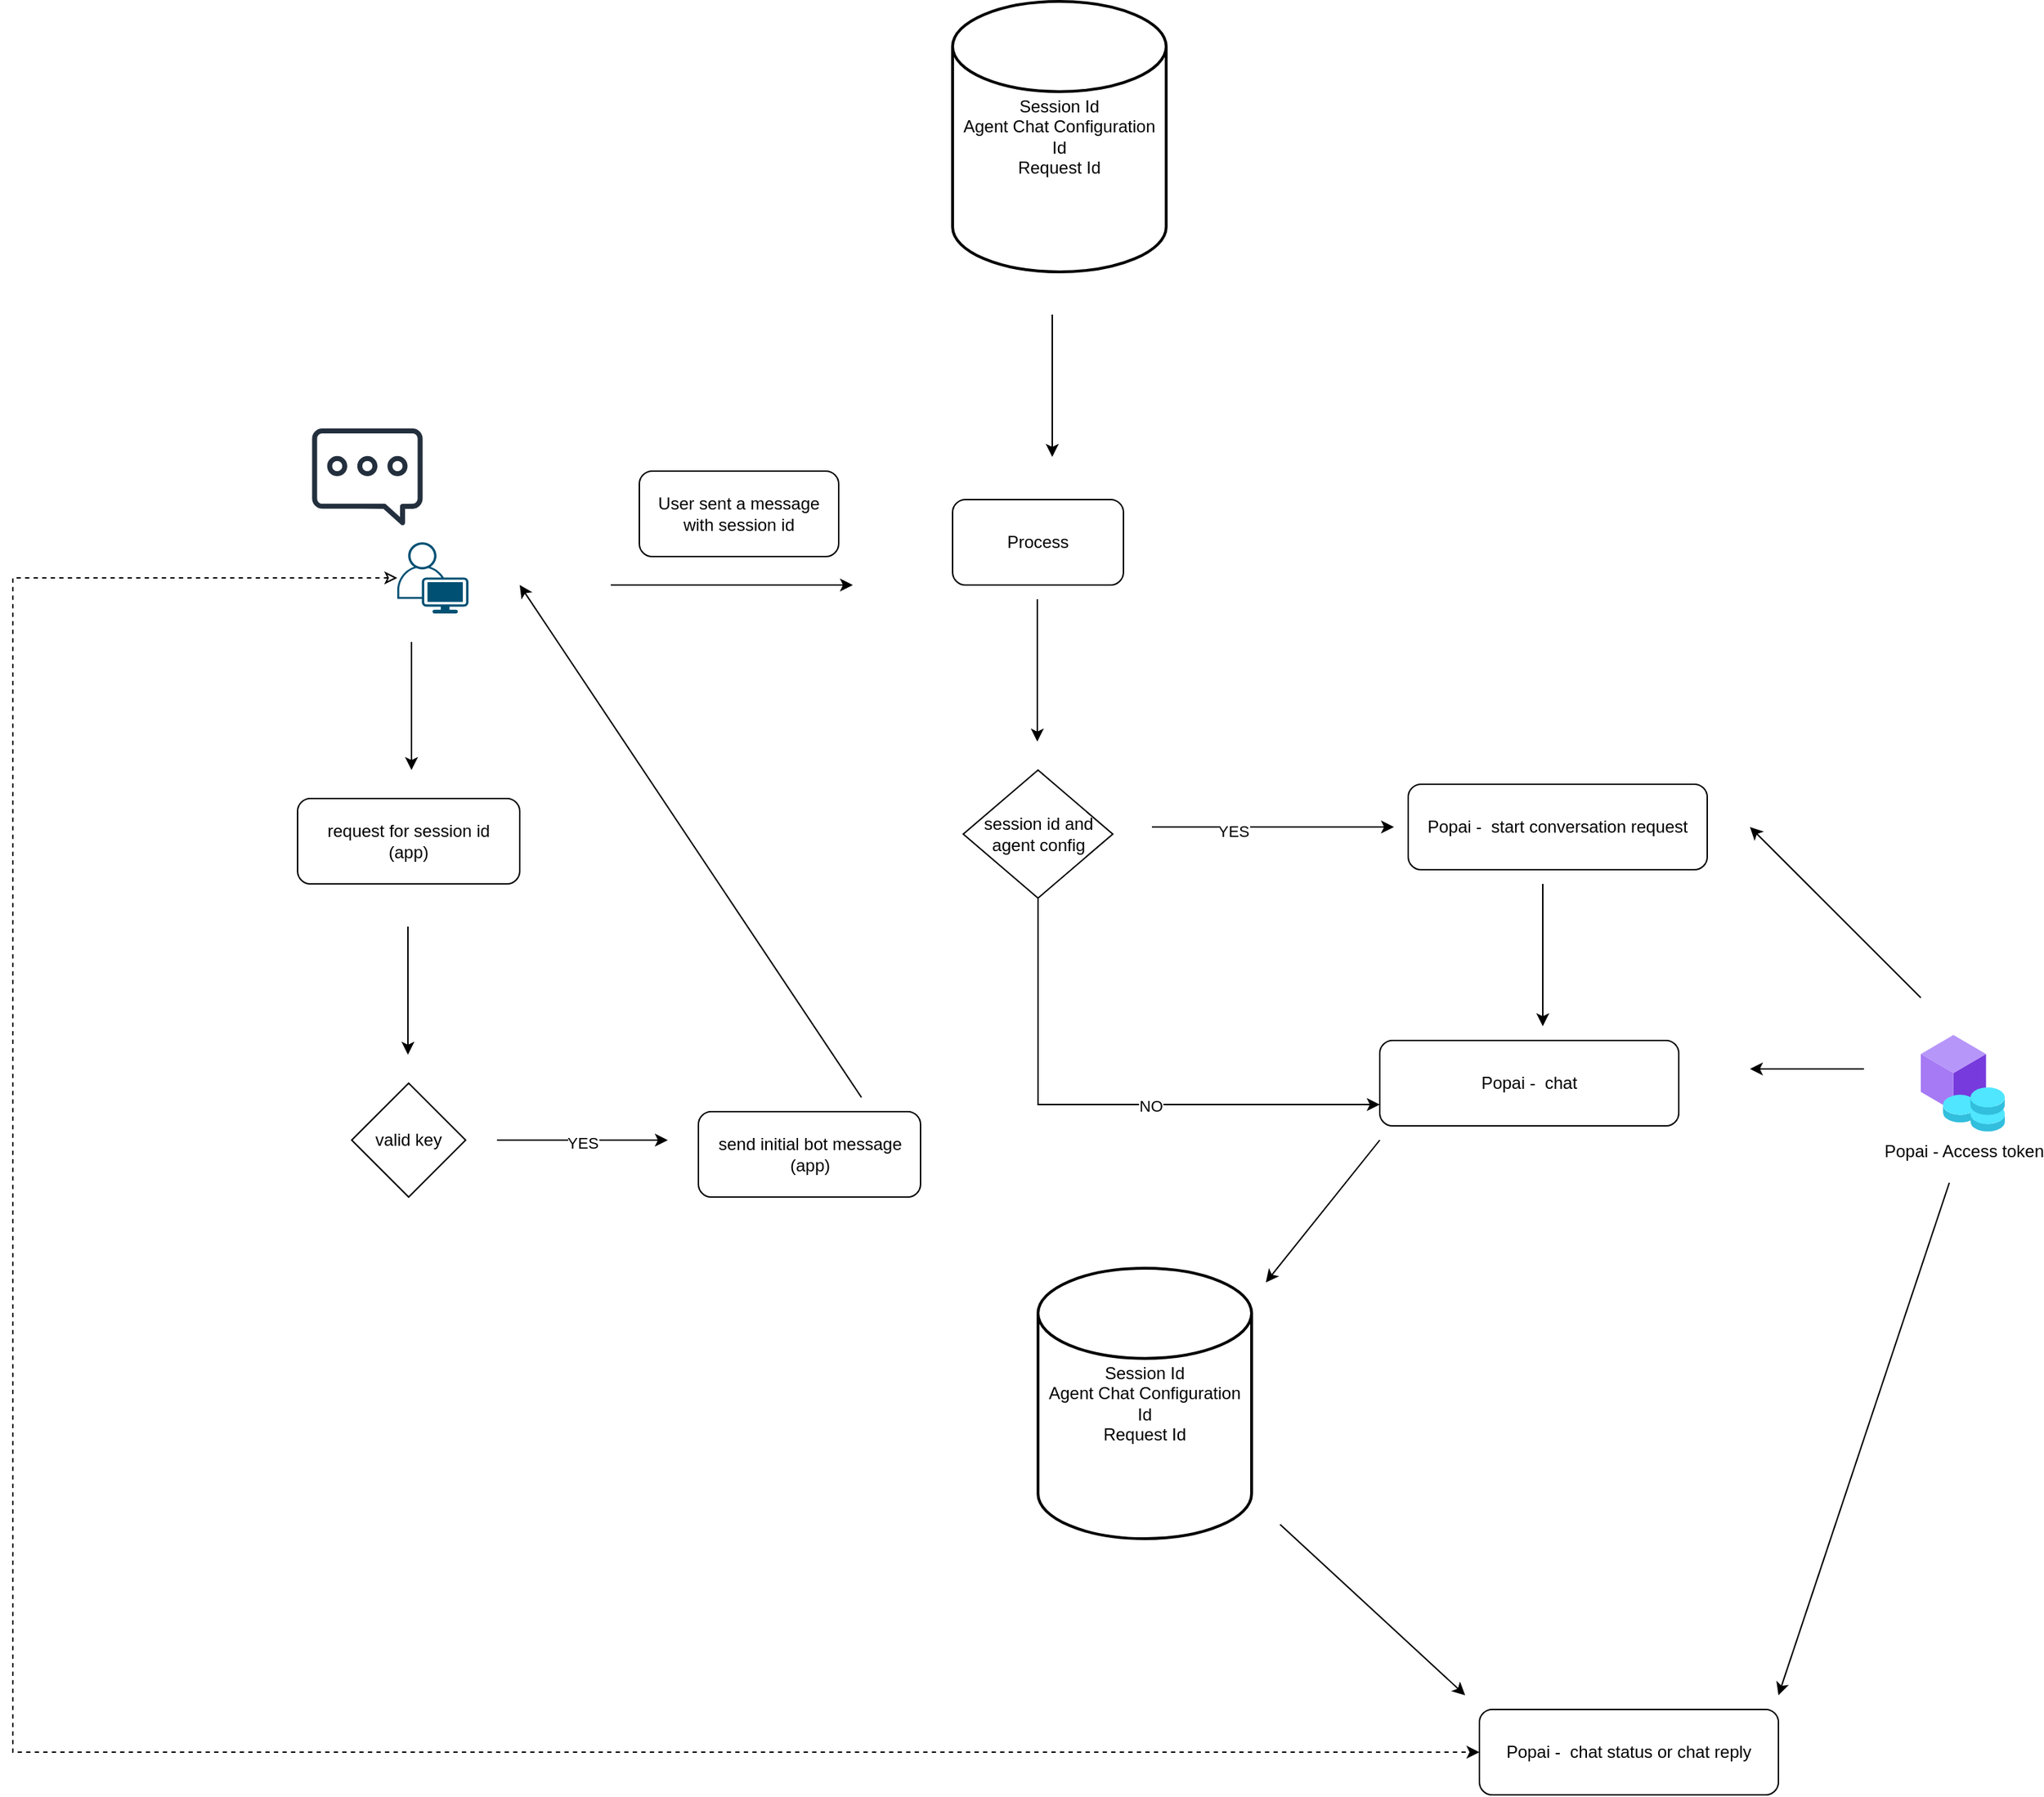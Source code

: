 <mxfile version="27.2.0">
  <diagram name="Page-1" id="A8_Xx-2gRO_wB50ZaLGv">
    <mxGraphModel dx="2037" dy="2213" grid="1" gridSize="10" guides="1" tooltips="1" connect="1" arrows="1" fold="1" page="1" pageScale="1" pageWidth="827" pageHeight="1169" math="0" shadow="0">
      <root>
        <mxCell id="0" />
        <mxCell id="1" parent="0" />
        <mxCell id="f7dfobx15LhGIqYL6Jc0-1" value="Popai - Access token" style="image;aspect=fixed;html=1;points=[];align=center;fontSize=12;image=img/lib/azure2/blockchain/Azure_Token_Service.svg;" vertex="1" parent="1">
          <mxGeometry x="1420" y="456" width="59" height="68" as="geometry" />
        </mxCell>
        <mxCell id="f7dfobx15LhGIqYL6Jc0-38" style="edgeStyle=orthogonalEdgeStyle;rounded=0;orthogonalLoop=1;jettySize=auto;html=1;entryX=0;entryY=0.5;entryDx=0;entryDy=0;dashed=1;startArrow=classic;startFill=0;" edge="1" parent="1" source="f7dfobx15LhGIqYL6Jc0-2" target="f7dfobx15LhGIqYL6Jc0-30">
          <mxGeometry relative="1" as="geometry">
            <Array as="points">
              <mxPoint x="80" y="135" />
              <mxPoint x="80" y="960" />
            </Array>
          </mxGeometry>
        </mxCell>
        <mxCell id="f7dfobx15LhGIqYL6Jc0-2" value="" style="points=[[0.35,0,0],[0.98,0.51,0],[1,0.71,0],[0.67,1,0],[0,0.795,0],[0,0.65,0]];verticalLabelPosition=bottom;sketch=0;html=1;verticalAlign=top;aspect=fixed;align=center;pointerEvents=1;shape=mxgraph.cisco19.user;fillColor=#005073;strokeColor=none;" vertex="1" parent="1">
          <mxGeometry x="350" y="110" width="50" height="50" as="geometry" />
        </mxCell>
        <mxCell id="f7dfobx15LhGIqYL6Jc0-3" value="request for session id&lt;div&gt;(app)&lt;/div&gt;" style="rounded=1;whiteSpace=wrap;html=1;" vertex="1" parent="1">
          <mxGeometry x="280" y="290" width="156" height="60" as="geometry" />
        </mxCell>
        <mxCell id="f7dfobx15LhGIqYL6Jc0-4" value="" style="sketch=0;outlineConnect=0;fontColor=#232F3E;gradientColor=none;fillColor=#232F3D;strokeColor=none;dashed=0;verticalLabelPosition=bottom;verticalAlign=top;align=center;html=1;fontSize=12;fontStyle=0;aspect=fixed;pointerEvents=1;shape=mxgraph.aws4.chat;" vertex="1" parent="1">
          <mxGeometry x="290" y="30" width="78" height="68" as="geometry" />
        </mxCell>
        <mxCell id="f7dfobx15LhGIqYL6Jc0-5" value="send initial bot message&lt;div&gt;(app)&lt;/div&gt;" style="rounded=1;whiteSpace=wrap;html=1;" vertex="1" parent="1">
          <mxGeometry x="561.5" y="510" width="156" height="60" as="geometry" />
        </mxCell>
        <mxCell id="f7dfobx15LhGIqYL6Jc0-6" value="valid key" style="rhombus;whiteSpace=wrap;html=1;" vertex="1" parent="1">
          <mxGeometry x="318" y="490" width="80" height="80" as="geometry" />
        </mxCell>
        <mxCell id="f7dfobx15LhGIqYL6Jc0-7" value="" style="endArrow=classic;html=1;rounded=0;" edge="1" parent="1">
          <mxGeometry width="50" height="50" relative="1" as="geometry">
            <mxPoint x="360" y="180" as="sourcePoint" />
            <mxPoint x="360" y="270" as="targetPoint" />
          </mxGeometry>
        </mxCell>
        <mxCell id="f7dfobx15LhGIqYL6Jc0-8" value="" style="endArrow=classic;html=1;rounded=0;" edge="1" parent="1">
          <mxGeometry width="50" height="50" relative="1" as="geometry">
            <mxPoint x="357.5" y="380" as="sourcePoint" />
            <mxPoint x="357.5" y="470" as="targetPoint" />
          </mxGeometry>
        </mxCell>
        <mxCell id="f7dfobx15LhGIqYL6Jc0-9" value="" style="endArrow=classic;html=1;rounded=0;" edge="1" parent="1">
          <mxGeometry width="50" height="50" relative="1" as="geometry">
            <mxPoint x="420" y="530" as="sourcePoint" />
            <mxPoint x="540" y="530" as="targetPoint" />
          </mxGeometry>
        </mxCell>
        <mxCell id="f7dfobx15LhGIqYL6Jc0-10" value="YES" style="edgeLabel;html=1;align=center;verticalAlign=middle;resizable=0;points=[];" vertex="1" connectable="0" parent="f7dfobx15LhGIqYL6Jc0-9">
          <mxGeometry y="-2" relative="1" as="geometry">
            <mxPoint as="offset" />
          </mxGeometry>
        </mxCell>
        <mxCell id="f7dfobx15LhGIqYL6Jc0-11" value="" style="endArrow=classic;html=1;rounded=0;" edge="1" parent="1">
          <mxGeometry width="50" height="50" relative="1" as="geometry">
            <mxPoint x="676" y="500" as="sourcePoint" />
            <mxPoint x="436" y="140" as="targetPoint" />
          </mxGeometry>
        </mxCell>
        <mxCell id="f7dfobx15LhGIqYL6Jc0-12" value="" style="endArrow=classic;html=1;rounded=0;" edge="1" parent="1">
          <mxGeometry width="50" height="50" relative="1" as="geometry">
            <mxPoint x="500" y="140" as="sourcePoint" />
            <mxPoint x="670" y="140" as="targetPoint" />
          </mxGeometry>
        </mxCell>
        <mxCell id="f7dfobx15LhGIqYL6Jc0-13" value="User sent a message with session id" style="rounded=1;whiteSpace=wrap;html=1;" vertex="1" parent="1">
          <mxGeometry x="520" y="60" width="140" height="60" as="geometry" />
        </mxCell>
        <mxCell id="f7dfobx15LhGIqYL6Jc0-14" value="Popai -&amp;nbsp; start conversation request" style="rounded=1;whiteSpace=wrap;html=1;" vertex="1" parent="1">
          <mxGeometry x="1060" y="280" width="210" height="60" as="geometry" />
        </mxCell>
        <mxCell id="f7dfobx15LhGIqYL6Jc0-26" style="edgeStyle=orthogonalEdgeStyle;rounded=0;orthogonalLoop=1;jettySize=auto;html=1;entryX=0;entryY=0.75;entryDx=0;entryDy=0;" edge="1" parent="1" source="f7dfobx15LhGIqYL6Jc0-15" target="f7dfobx15LhGIqYL6Jc0-24">
          <mxGeometry relative="1" as="geometry">
            <Array as="points">
              <mxPoint x="800" y="505" />
            </Array>
          </mxGeometry>
        </mxCell>
        <mxCell id="f7dfobx15LhGIqYL6Jc0-28" value="NO" style="edgeLabel;html=1;align=center;verticalAlign=middle;resizable=0;points=[];" vertex="1" connectable="0" parent="f7dfobx15LhGIqYL6Jc0-26">
          <mxGeometry x="0.16" y="-1" relative="1" as="geometry">
            <mxPoint as="offset" />
          </mxGeometry>
        </mxCell>
        <mxCell id="f7dfobx15LhGIqYL6Jc0-15" value="session id and agent config" style="rhombus;whiteSpace=wrap;html=1;" vertex="1" parent="1">
          <mxGeometry x="747.5" y="270" width="105" height="90" as="geometry" />
        </mxCell>
        <mxCell id="f7dfobx15LhGIqYL6Jc0-18" value="Session Id&lt;div&gt;Agent Chat Configuration Id&lt;/div&gt;&lt;div&gt;Request Id&lt;/div&gt;" style="strokeWidth=2;html=1;shape=mxgraph.flowchart.database;whiteSpace=wrap;" vertex="1" parent="1">
          <mxGeometry x="740" y="-270" width="150" height="190" as="geometry" />
        </mxCell>
        <mxCell id="f7dfobx15LhGIqYL6Jc0-19" value="" style="endArrow=classic;html=1;rounded=0;" edge="1" parent="1">
          <mxGeometry width="50" height="50" relative="1" as="geometry">
            <mxPoint x="810" y="-50" as="sourcePoint" />
            <mxPoint x="810" y="50" as="targetPoint" />
          </mxGeometry>
        </mxCell>
        <mxCell id="f7dfobx15LhGIqYL6Jc0-20" value="Process" style="rounded=1;whiteSpace=wrap;html=1;" vertex="1" parent="1">
          <mxGeometry x="740" y="80" width="120" height="60" as="geometry" />
        </mxCell>
        <mxCell id="f7dfobx15LhGIqYL6Jc0-21" value="" style="endArrow=classic;html=1;rounded=0;" edge="1" parent="1">
          <mxGeometry width="50" height="50" relative="1" as="geometry">
            <mxPoint x="799.5" y="150" as="sourcePoint" />
            <mxPoint x="799.5" y="250" as="targetPoint" />
          </mxGeometry>
        </mxCell>
        <mxCell id="f7dfobx15LhGIqYL6Jc0-22" value="" style="endArrow=classic;html=1;rounded=0;" edge="1" parent="1">
          <mxGeometry width="50" height="50" relative="1" as="geometry">
            <mxPoint x="880" y="310" as="sourcePoint" />
            <mxPoint x="1050" y="310" as="targetPoint" />
          </mxGeometry>
        </mxCell>
        <mxCell id="f7dfobx15LhGIqYL6Jc0-27" value="YES" style="edgeLabel;html=1;align=center;verticalAlign=middle;resizable=0;points=[];" vertex="1" connectable="0" parent="f7dfobx15LhGIqYL6Jc0-22">
          <mxGeometry x="-0.329" y="-3" relative="1" as="geometry">
            <mxPoint as="offset" />
          </mxGeometry>
        </mxCell>
        <mxCell id="f7dfobx15LhGIqYL6Jc0-23" value="" style="endArrow=classic;html=1;rounded=0;" edge="1" parent="1">
          <mxGeometry width="50" height="50" relative="1" as="geometry">
            <mxPoint x="1420" y="430" as="sourcePoint" />
            <mxPoint x="1300" y="310" as="targetPoint" />
          </mxGeometry>
        </mxCell>
        <mxCell id="f7dfobx15LhGIqYL6Jc0-24" value="Popai -&amp;nbsp; chat" style="rounded=1;whiteSpace=wrap;html=1;" vertex="1" parent="1">
          <mxGeometry x="1040" y="460" width="210" height="60" as="geometry" />
        </mxCell>
        <mxCell id="f7dfobx15LhGIqYL6Jc0-25" value="" style="endArrow=classic;html=1;rounded=0;" edge="1" parent="1">
          <mxGeometry width="50" height="50" relative="1" as="geometry">
            <mxPoint x="1154.5" y="350" as="sourcePoint" />
            <mxPoint x="1154.5" y="450" as="targetPoint" />
          </mxGeometry>
        </mxCell>
        <mxCell id="f7dfobx15LhGIqYL6Jc0-29" value="" style="endArrow=classic;html=1;rounded=0;" edge="1" parent="1">
          <mxGeometry width="50" height="50" relative="1" as="geometry">
            <mxPoint x="1380" y="480" as="sourcePoint" />
            <mxPoint x="1300" y="480" as="targetPoint" />
          </mxGeometry>
        </mxCell>
        <mxCell id="f7dfobx15LhGIqYL6Jc0-30" value="Popai -&amp;nbsp; chat status or chat reply" style="rounded=1;whiteSpace=wrap;html=1;" vertex="1" parent="1">
          <mxGeometry x="1110" y="930" width="210" height="60" as="geometry" />
        </mxCell>
        <mxCell id="f7dfobx15LhGIqYL6Jc0-31" value="Session Id&lt;div&gt;Agent Chat Configuration Id&lt;/div&gt;&lt;div&gt;Request Id&lt;/div&gt;" style="strokeWidth=2;html=1;shape=mxgraph.flowchart.database;whiteSpace=wrap;" vertex="1" parent="1">
          <mxGeometry x="800" y="620" width="150" height="190" as="geometry" />
        </mxCell>
        <mxCell id="f7dfobx15LhGIqYL6Jc0-34" value="" style="endArrow=classic;html=1;rounded=0;" edge="1" parent="1">
          <mxGeometry width="50" height="50" relative="1" as="geometry">
            <mxPoint x="1040" y="530" as="sourcePoint" />
            <mxPoint x="960" y="630" as="targetPoint" />
          </mxGeometry>
        </mxCell>
        <mxCell id="f7dfobx15LhGIqYL6Jc0-35" value="" style="endArrow=classic;html=1;rounded=0;" edge="1" parent="1">
          <mxGeometry width="50" height="50" relative="1" as="geometry">
            <mxPoint x="970" y="800" as="sourcePoint" />
            <mxPoint x="1100" y="920" as="targetPoint" />
          </mxGeometry>
        </mxCell>
        <mxCell id="f7dfobx15LhGIqYL6Jc0-36" value="" style="endArrow=classic;html=1;rounded=0;" edge="1" parent="1">
          <mxGeometry width="50" height="50" relative="1" as="geometry">
            <mxPoint x="1440" y="560" as="sourcePoint" />
            <mxPoint x="1320" y="920" as="targetPoint" />
          </mxGeometry>
        </mxCell>
      </root>
    </mxGraphModel>
  </diagram>
</mxfile>
